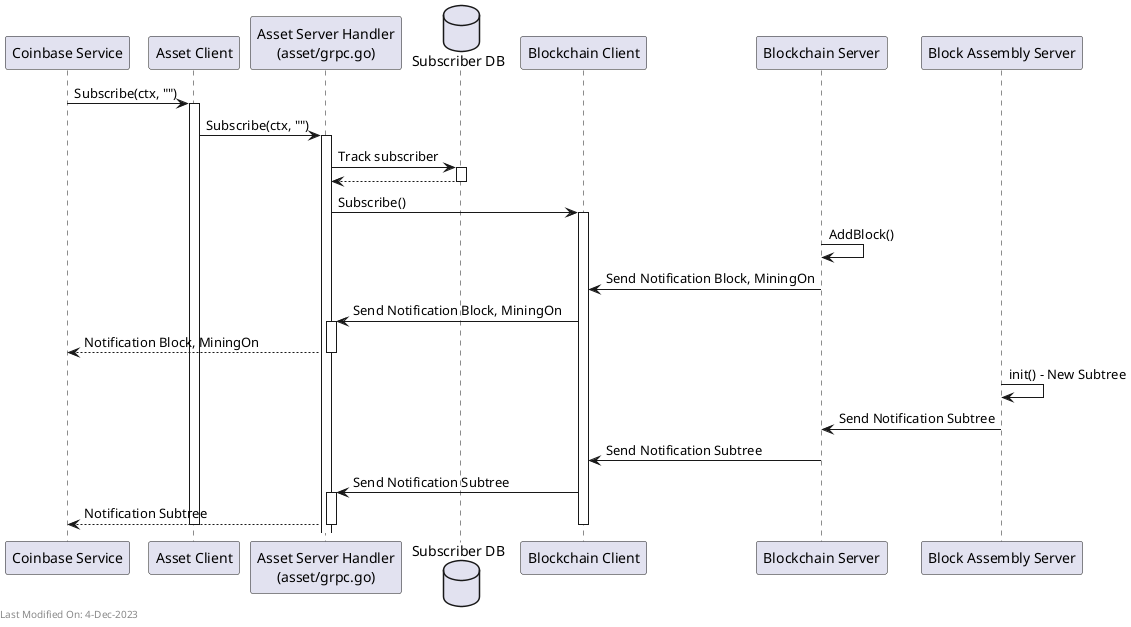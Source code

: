 @startuml
participant "Coinbase Service" as Coinbase
participant "Asset Client" as AssetClient
participant "Asset Server Handler\n(asset/grpc.go)" as AssetServer
database "Subscriber DB" as SubDB
participant "Blockchain Client" as BlockchainClient
participant "Blockchain Server" as BlockchainServer
participant "Block Assembly Server" as BlockAssemblyServer

Coinbase -> AssetClient : Subscribe(ctx, "")
activate AssetClient
AssetClient -> AssetServer : Subscribe(ctx, "")
activate AssetServer

AssetServer -> SubDB : Track subscriber
activate SubDB
SubDB --> AssetServer
deactivate SubDB

AssetServer -> BlockchainClient : Subscribe()
activate BlockchainClient

BlockchainServer -> BlockchainServer : AddBlock()
BlockchainServer -> BlockchainClient : Send Notification Block, MiningOn
BlockchainClient -> AssetServer : Send Notification Block, MiningOn
activate AssetServer
AssetServer --> Coinbase : Notification Block, MiningOn
deactivate AssetServer

BlockAssemblyServer -> BlockAssemblyServer : init() - New Subtree
BlockAssemblyServer -> BlockchainServer : Send Notification Subtree
BlockchainServer -> BlockchainClient : Send Notification Subtree
BlockchainClient -> AssetServer : Send Notification Subtree

activate AssetServer
AssetServer --> Coinbase : Notification Subtree


deactivate BlockchainClient

deactivate AssetServer

deactivate AssetClient

left footer Last Modified On: 4-Dec-2023

@enduml
